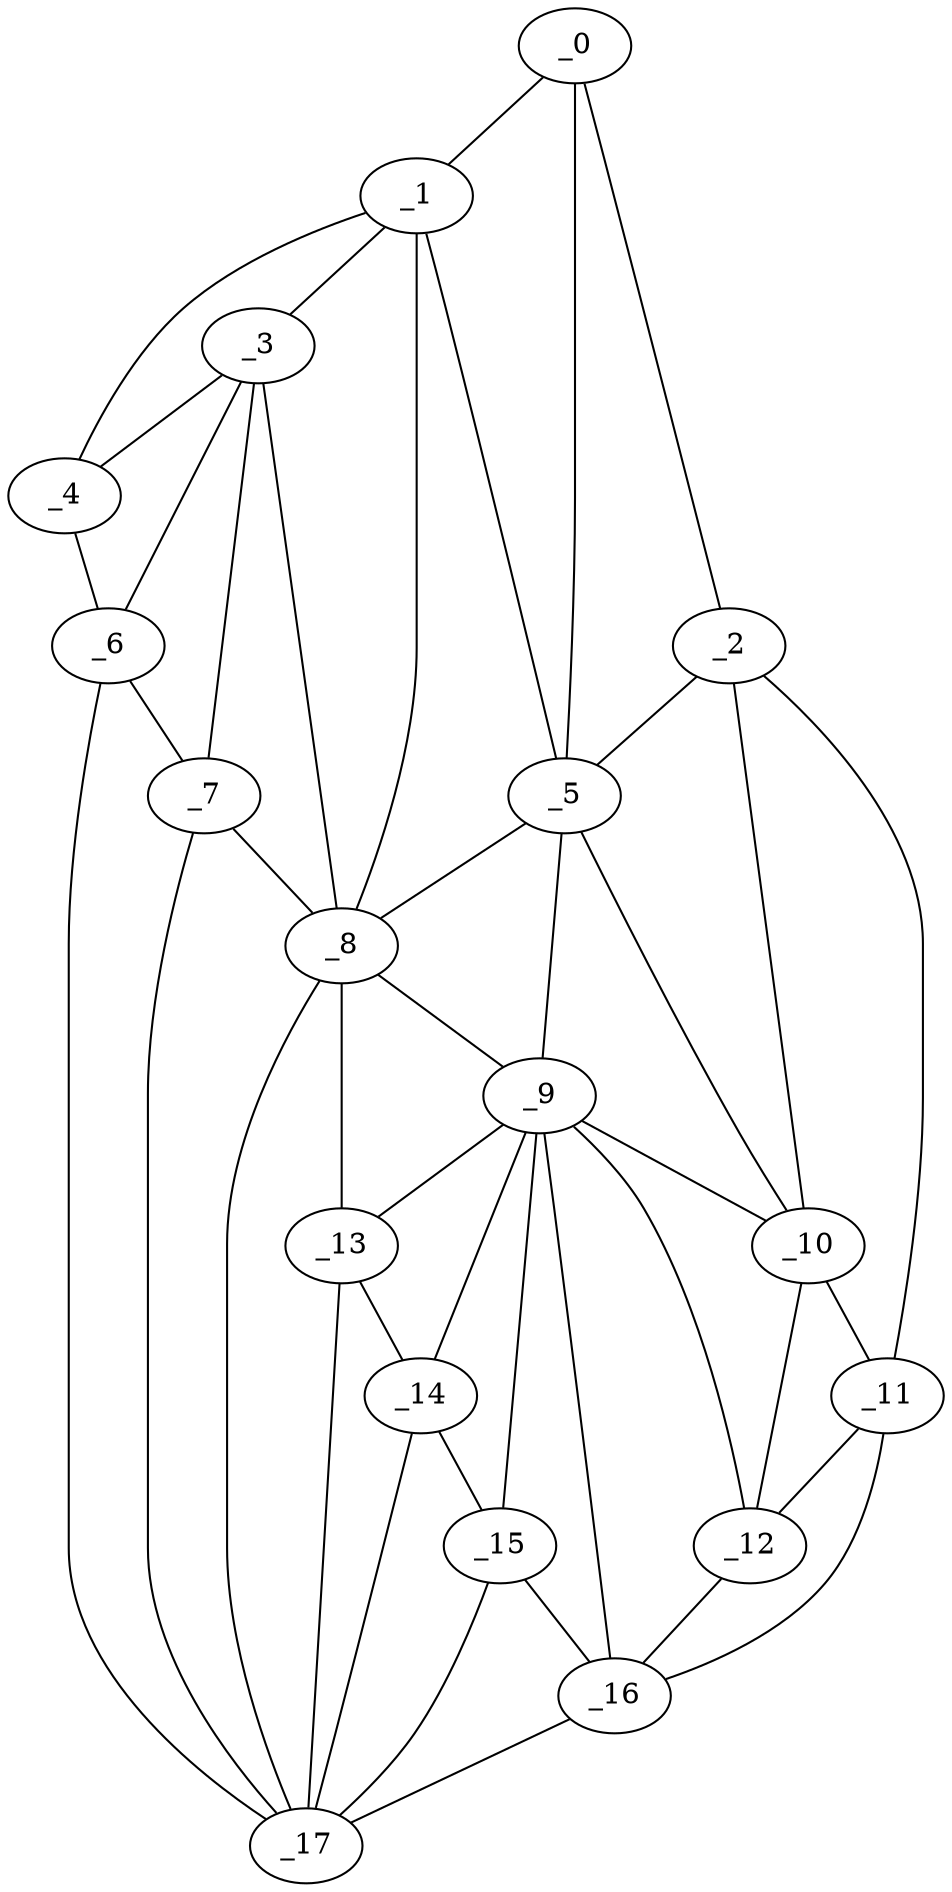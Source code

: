 graph "obj29__235.gxl" {
	_0	 [x=40,
		y=91];
	_1	 [x=41,
		y=50];
	_0 -- _1	 [valence=1];
	_2	 [x=43,
		y=111];
	_0 -- _2	 [valence=1];
	_5	 [x=55,
		y=73];
	_0 -- _5	 [valence=1];
	_3	 [x=49,
		y=32];
	_1 -- _3	 [valence=2];
	_4	 [x=52,
		y=21];
	_1 -- _4	 [valence=1];
	_1 -- _5	 [valence=1];
	_8	 [x=85,
		y=40];
	_1 -- _8	 [valence=1];
	_2 -- _5	 [valence=2];
	_10	 [x=96,
		y=102];
	_2 -- _10	 [valence=2];
	_11	 [x=101,
		y=108];
	_2 -- _11	 [valence=1];
	_3 -- _4	 [valence=1];
	_6	 [x=61,
		y=20];
	_3 -- _6	 [valence=2];
	_7	 [x=68,
		y=23];
	_3 -- _7	 [valence=1];
	_3 -- _8	 [valence=1];
	_4 -- _6	 [valence=1];
	_5 -- _8	 [valence=2];
	_9	 [x=96,
		y=70];
	_5 -- _9	 [valence=2];
	_5 -- _10	 [valence=2];
	_6 -- _7	 [valence=2];
	_17	 [x=125,
		y=41];
	_6 -- _17	 [valence=1];
	_7 -- _8	 [valence=2];
	_7 -- _17	 [valence=1];
	_8 -- _9	 [valence=1];
	_13	 [x=105,
		y=47];
	_8 -- _13	 [valence=2];
	_8 -- _17	 [valence=2];
	_9 -- _10	 [valence=1];
	_12	 [x=104,
		y=89];
	_9 -- _12	 [valence=2];
	_9 -- _13	 [valence=1];
	_14	 [x=116,
		y=59];
	_9 -- _14	 [valence=1];
	_15	 [x=118,
		y=63];
	_9 -- _15	 [valence=2];
	_16	 [x=121,
		y=75];
	_9 -- _16	 [valence=2];
	_10 -- _11	 [valence=2];
	_10 -- _12	 [valence=2];
	_11 -- _12	 [valence=2];
	_11 -- _16	 [valence=1];
	_12 -- _16	 [valence=2];
	_13 -- _14	 [valence=2];
	_13 -- _17	 [valence=1];
	_14 -- _15	 [valence=2];
	_14 -- _17	 [valence=1];
	_15 -- _16	 [valence=2];
	_15 -- _17	 [valence=2];
	_16 -- _17	 [valence=1];
}
